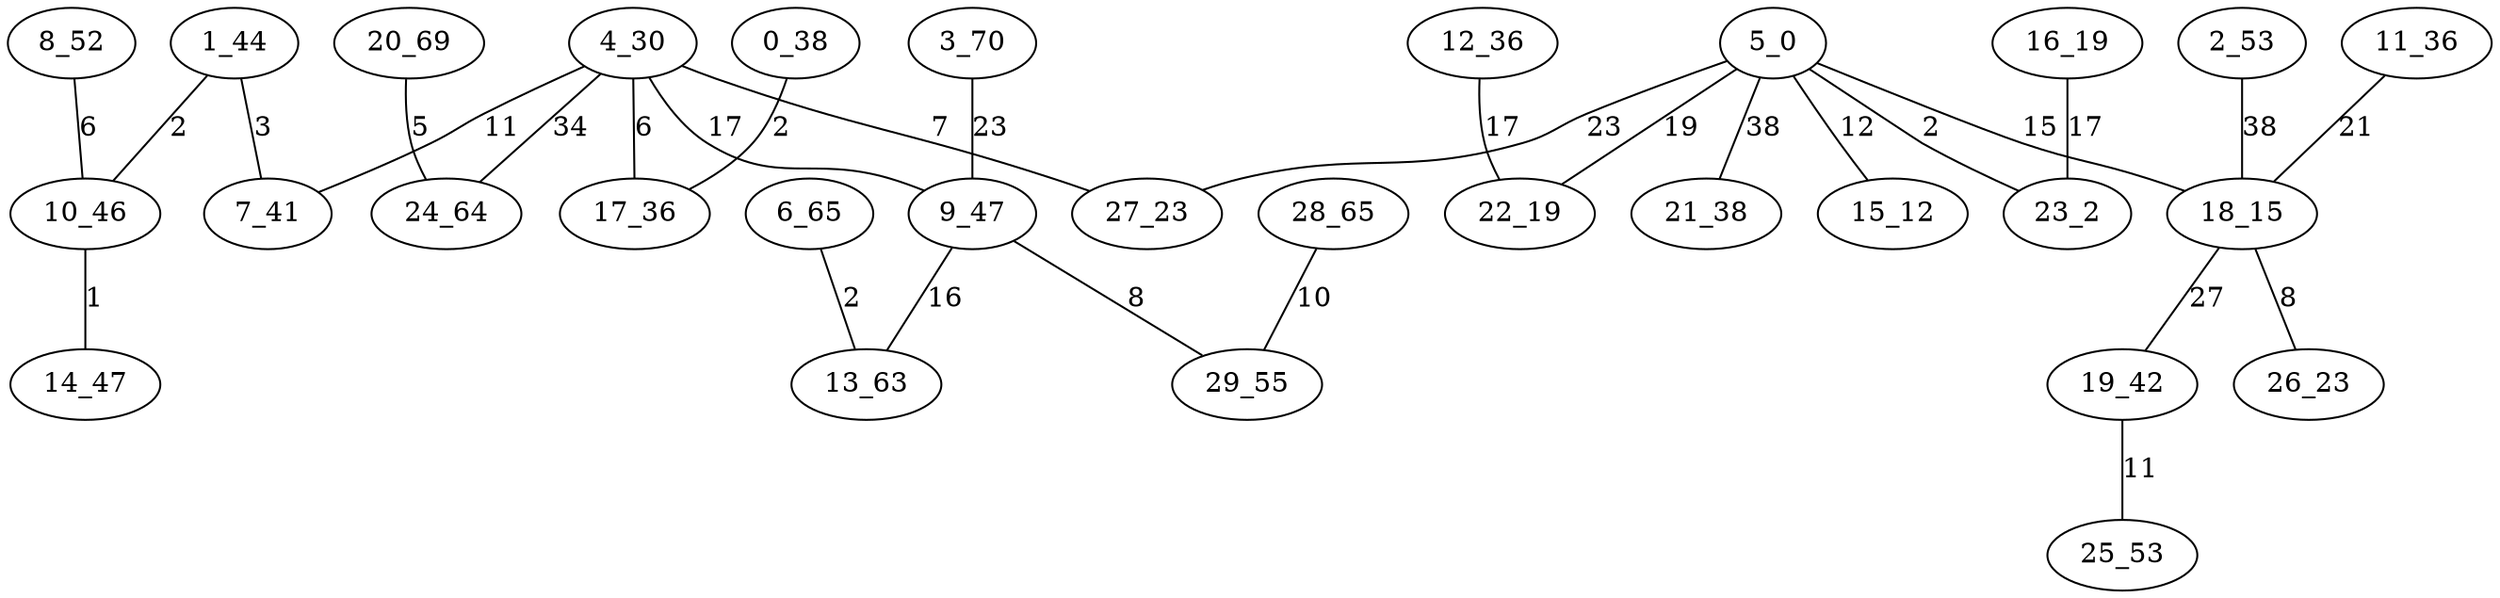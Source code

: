 graph abstract {
  0 [label="0_38"];
  1 [label="1_44"];
  2 [label="2_53"];
  3 [label="3_70"];
  4 [label="4_30"];
  5 [label="5_0"];
  6 [label="6_65"];
  7 [label="7_41"];
  8 [label="8_52"];
  9 [label="9_47"];
  10 [label="10_46"];
  11 [label="11_36"];
  12 [label="12_36"];
  13 [label="13_63"];
  14 [label="14_47"];
  15 [label="15_12"];
  16 [label="16_19"];
  17 [label="17_36"];
  18 [label="18_15"];
  19 [label="19_42"];
  20 [label="20_69"];
  21 [label="21_38"];
  22 [label="22_19"];
  23 [label="23_2"];
  24 [label="24_64"];
  25 [label="25_53"];
  26 [label="26_23"];
  27 [label="27_23"];
  28 [label="28_65"];
  29 [label="29_55"];
  0 -- 17 [label="2"];
  1 -- 7 [label="3"];
  1 -- 10 [label="2"];
  2 -- 18 [label="38"];
  3 -- 9 [label="23"];
  4 -- 7 [label="11"];
  4 -- 17 [label="6"];
  4 -- 9 [label="17"];
  4 -- 27 [label="7"];
  4 -- 24 [label="34"];
  5 -- 22 [label="19"];
  5 -- 18 [label="15"];
  5 -- 21 [label="38"];
  5 -- 23 [label="2"];
  5 -- 15 [label="12"];
  5 -- 27 [label="23"];
  6 -- 13 [label="2"];
  8 -- 10 [label="6"];
  9 -- 29 [label="8"];
  9 -- 13 [label="16"];
  10 -- 14 [label="1"];
  11 -- 18 [label="21"];
  12 -- 22 [label="17"];
  16 -- 23 [label="17"];
  18 -- 26 [label="8"];
  18 -- 19 [label="27"];
  19 -- 25 [label="11"];
  20 -- 24 [label="5"];
  28 -- 29 [label="10"];
}